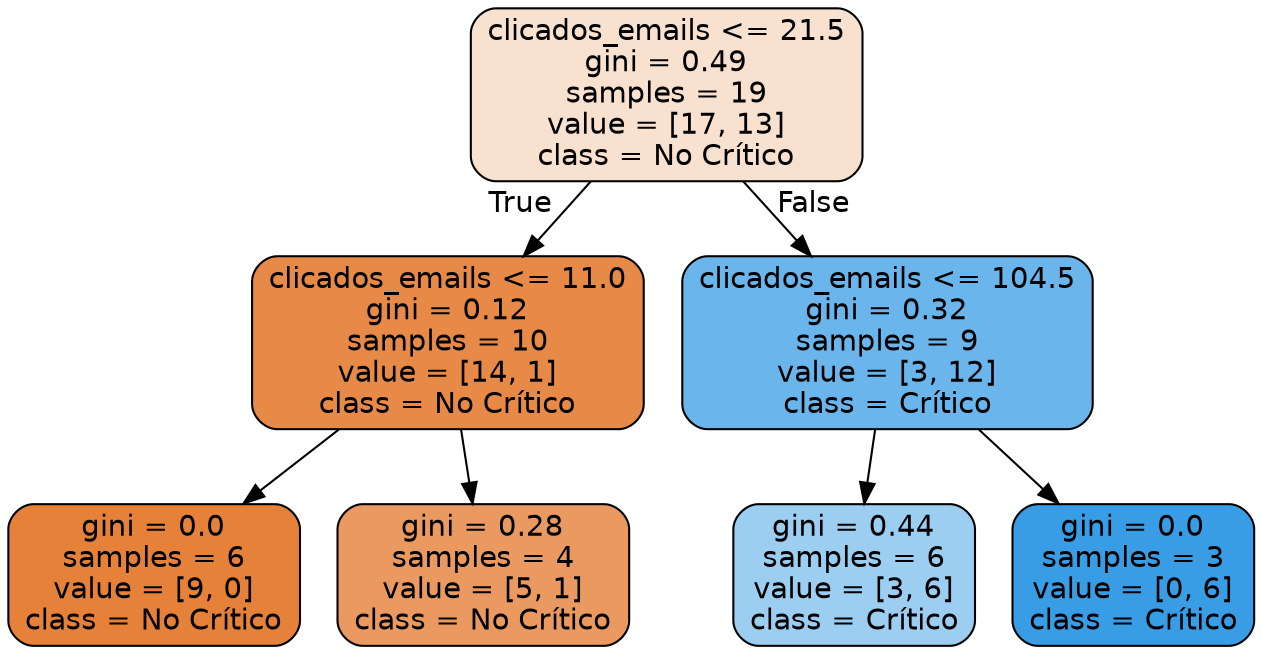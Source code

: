 digraph Tree {
node [shape=box, style="filled, rounded", color="black", fontname="helvetica"] ;
edge [fontname="helvetica"] ;
0 [label="clicados_emails <= 21.5\ngini = 0.49\nsamples = 19\nvalue = [17, 13]\nclass = No Crítico", fillcolor="#f9e1d0"] ;
1 [label="clicados_emails <= 11.0\ngini = 0.12\nsamples = 10\nvalue = [14, 1]\nclass = No Crítico", fillcolor="#e78a47"] ;
0 -> 1 [labeldistance=2.5, labelangle=45, headlabel="True"] ;
2 [label="gini = 0.0\nsamples = 6\nvalue = [9, 0]\nclass = No Crítico", fillcolor="#e58139"] ;
1 -> 2 ;
3 [label="gini = 0.28\nsamples = 4\nvalue = [5, 1]\nclass = No Crítico", fillcolor="#ea9a61"] ;
1 -> 3 ;
4 [label="clicados_emails <= 104.5\ngini = 0.32\nsamples = 9\nvalue = [3, 12]\nclass = Crítico", fillcolor="#6ab6ec"] ;
0 -> 4 [labeldistance=2.5, labelangle=-45, headlabel="False"] ;
5 [label="gini = 0.44\nsamples = 6\nvalue = [3, 6]\nclass = Crítico", fillcolor="#9ccef2"] ;
4 -> 5 ;
6 [label="gini = 0.0\nsamples = 3\nvalue = [0, 6]\nclass = Crítico", fillcolor="#399de5"] ;
4 -> 6 ;
}